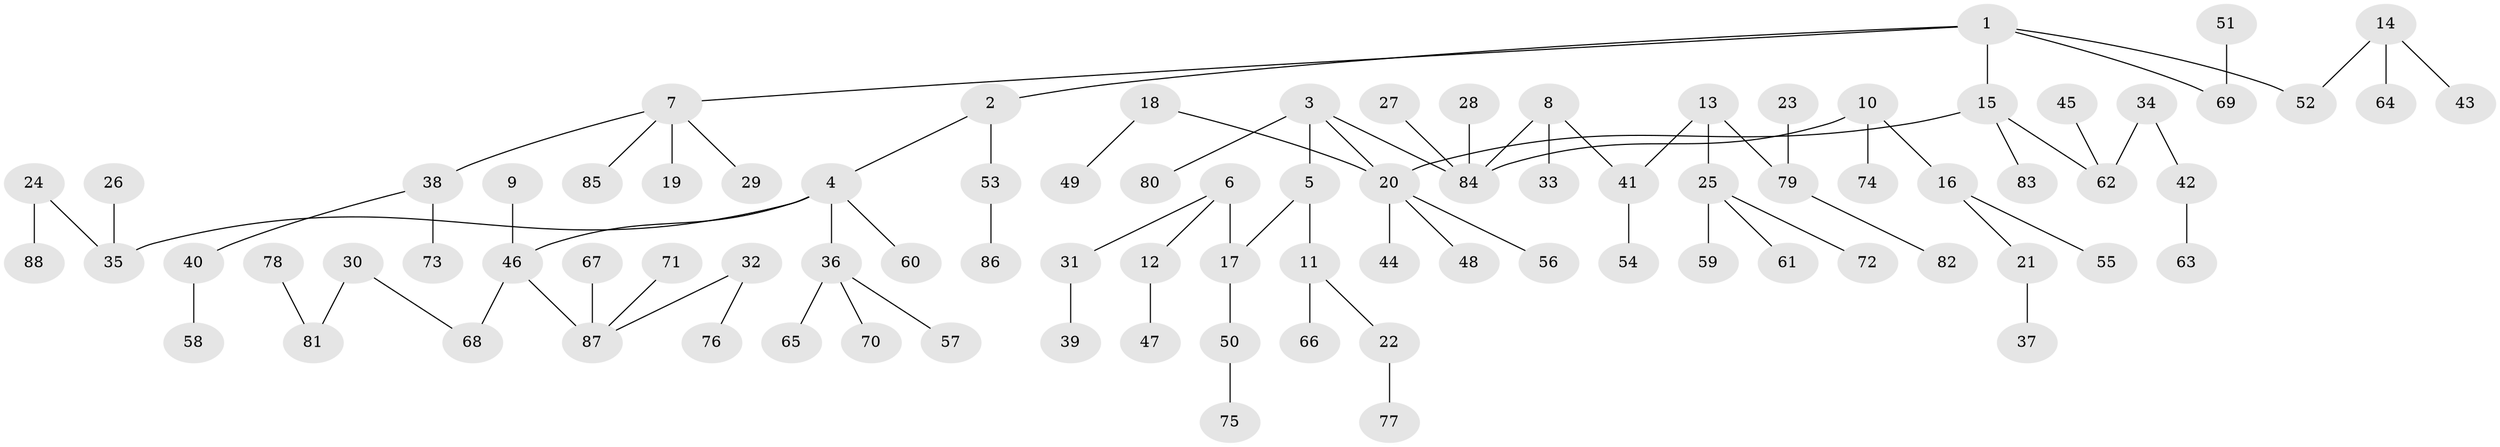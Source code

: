 // original degree distribution, {5: 0.041379310344827586, 3: 0.11724137931034483, 4: 0.06896551724137931, 7: 0.006896551724137931, 6: 0.013793103448275862, 1: 0.4827586206896552, 2: 0.2689655172413793}
// Generated by graph-tools (version 1.1) at 2025/37/03/04/25 23:37:20]
// undirected, 88 vertices, 87 edges
graph export_dot {
  node [color=gray90,style=filled];
  1;
  2;
  3;
  4;
  5;
  6;
  7;
  8;
  9;
  10;
  11;
  12;
  13;
  14;
  15;
  16;
  17;
  18;
  19;
  20;
  21;
  22;
  23;
  24;
  25;
  26;
  27;
  28;
  29;
  30;
  31;
  32;
  33;
  34;
  35;
  36;
  37;
  38;
  39;
  40;
  41;
  42;
  43;
  44;
  45;
  46;
  47;
  48;
  49;
  50;
  51;
  52;
  53;
  54;
  55;
  56;
  57;
  58;
  59;
  60;
  61;
  62;
  63;
  64;
  65;
  66;
  67;
  68;
  69;
  70;
  71;
  72;
  73;
  74;
  75;
  76;
  77;
  78;
  79;
  80;
  81;
  82;
  83;
  84;
  85;
  86;
  87;
  88;
  1 -- 2 [weight=1.0];
  1 -- 7 [weight=1.0];
  1 -- 15 [weight=1.0];
  1 -- 52 [weight=1.0];
  1 -- 69 [weight=1.0];
  2 -- 4 [weight=1.0];
  2 -- 53 [weight=1.0];
  3 -- 5 [weight=1.0];
  3 -- 20 [weight=1.0];
  3 -- 80 [weight=1.0];
  3 -- 84 [weight=1.0];
  4 -- 35 [weight=1.0];
  4 -- 36 [weight=1.0];
  4 -- 46 [weight=1.0];
  4 -- 60 [weight=1.0];
  5 -- 11 [weight=1.0];
  5 -- 17 [weight=1.0];
  6 -- 12 [weight=1.0];
  6 -- 17 [weight=1.0];
  6 -- 31 [weight=1.0];
  7 -- 19 [weight=1.0];
  7 -- 29 [weight=1.0];
  7 -- 38 [weight=1.0];
  7 -- 85 [weight=1.0];
  8 -- 33 [weight=1.0];
  8 -- 41 [weight=1.0];
  8 -- 84 [weight=1.0];
  9 -- 46 [weight=1.0];
  10 -- 16 [weight=1.0];
  10 -- 74 [weight=1.0];
  10 -- 84 [weight=1.0];
  11 -- 22 [weight=1.0];
  11 -- 66 [weight=1.0];
  12 -- 47 [weight=1.0];
  13 -- 25 [weight=1.0];
  13 -- 41 [weight=1.0];
  13 -- 79 [weight=1.0];
  14 -- 43 [weight=1.0];
  14 -- 52 [weight=1.0];
  14 -- 64 [weight=1.0];
  15 -- 20 [weight=1.0];
  15 -- 62 [weight=1.0];
  15 -- 83 [weight=1.0];
  16 -- 21 [weight=1.0];
  16 -- 55 [weight=1.0];
  17 -- 50 [weight=1.0];
  18 -- 20 [weight=1.0];
  18 -- 49 [weight=1.0];
  20 -- 44 [weight=1.0];
  20 -- 48 [weight=1.0];
  20 -- 56 [weight=1.0];
  21 -- 37 [weight=1.0];
  22 -- 77 [weight=1.0];
  23 -- 79 [weight=1.0];
  24 -- 35 [weight=1.0];
  24 -- 88 [weight=1.0];
  25 -- 59 [weight=1.0];
  25 -- 61 [weight=1.0];
  25 -- 72 [weight=1.0];
  26 -- 35 [weight=1.0];
  27 -- 84 [weight=1.0];
  28 -- 84 [weight=1.0];
  30 -- 68 [weight=1.0];
  30 -- 81 [weight=1.0];
  31 -- 39 [weight=1.0];
  32 -- 76 [weight=1.0];
  32 -- 87 [weight=1.0];
  34 -- 42 [weight=1.0];
  34 -- 62 [weight=1.0];
  36 -- 57 [weight=1.0];
  36 -- 65 [weight=1.0];
  36 -- 70 [weight=1.0];
  38 -- 40 [weight=1.0];
  38 -- 73 [weight=1.0];
  40 -- 58 [weight=1.0];
  41 -- 54 [weight=1.0];
  42 -- 63 [weight=1.0];
  45 -- 62 [weight=1.0];
  46 -- 68 [weight=1.0];
  46 -- 87 [weight=1.0];
  50 -- 75 [weight=1.0];
  51 -- 69 [weight=1.0];
  53 -- 86 [weight=1.0];
  67 -- 87 [weight=1.0];
  71 -- 87 [weight=1.0];
  78 -- 81 [weight=1.0];
  79 -- 82 [weight=1.0];
}
